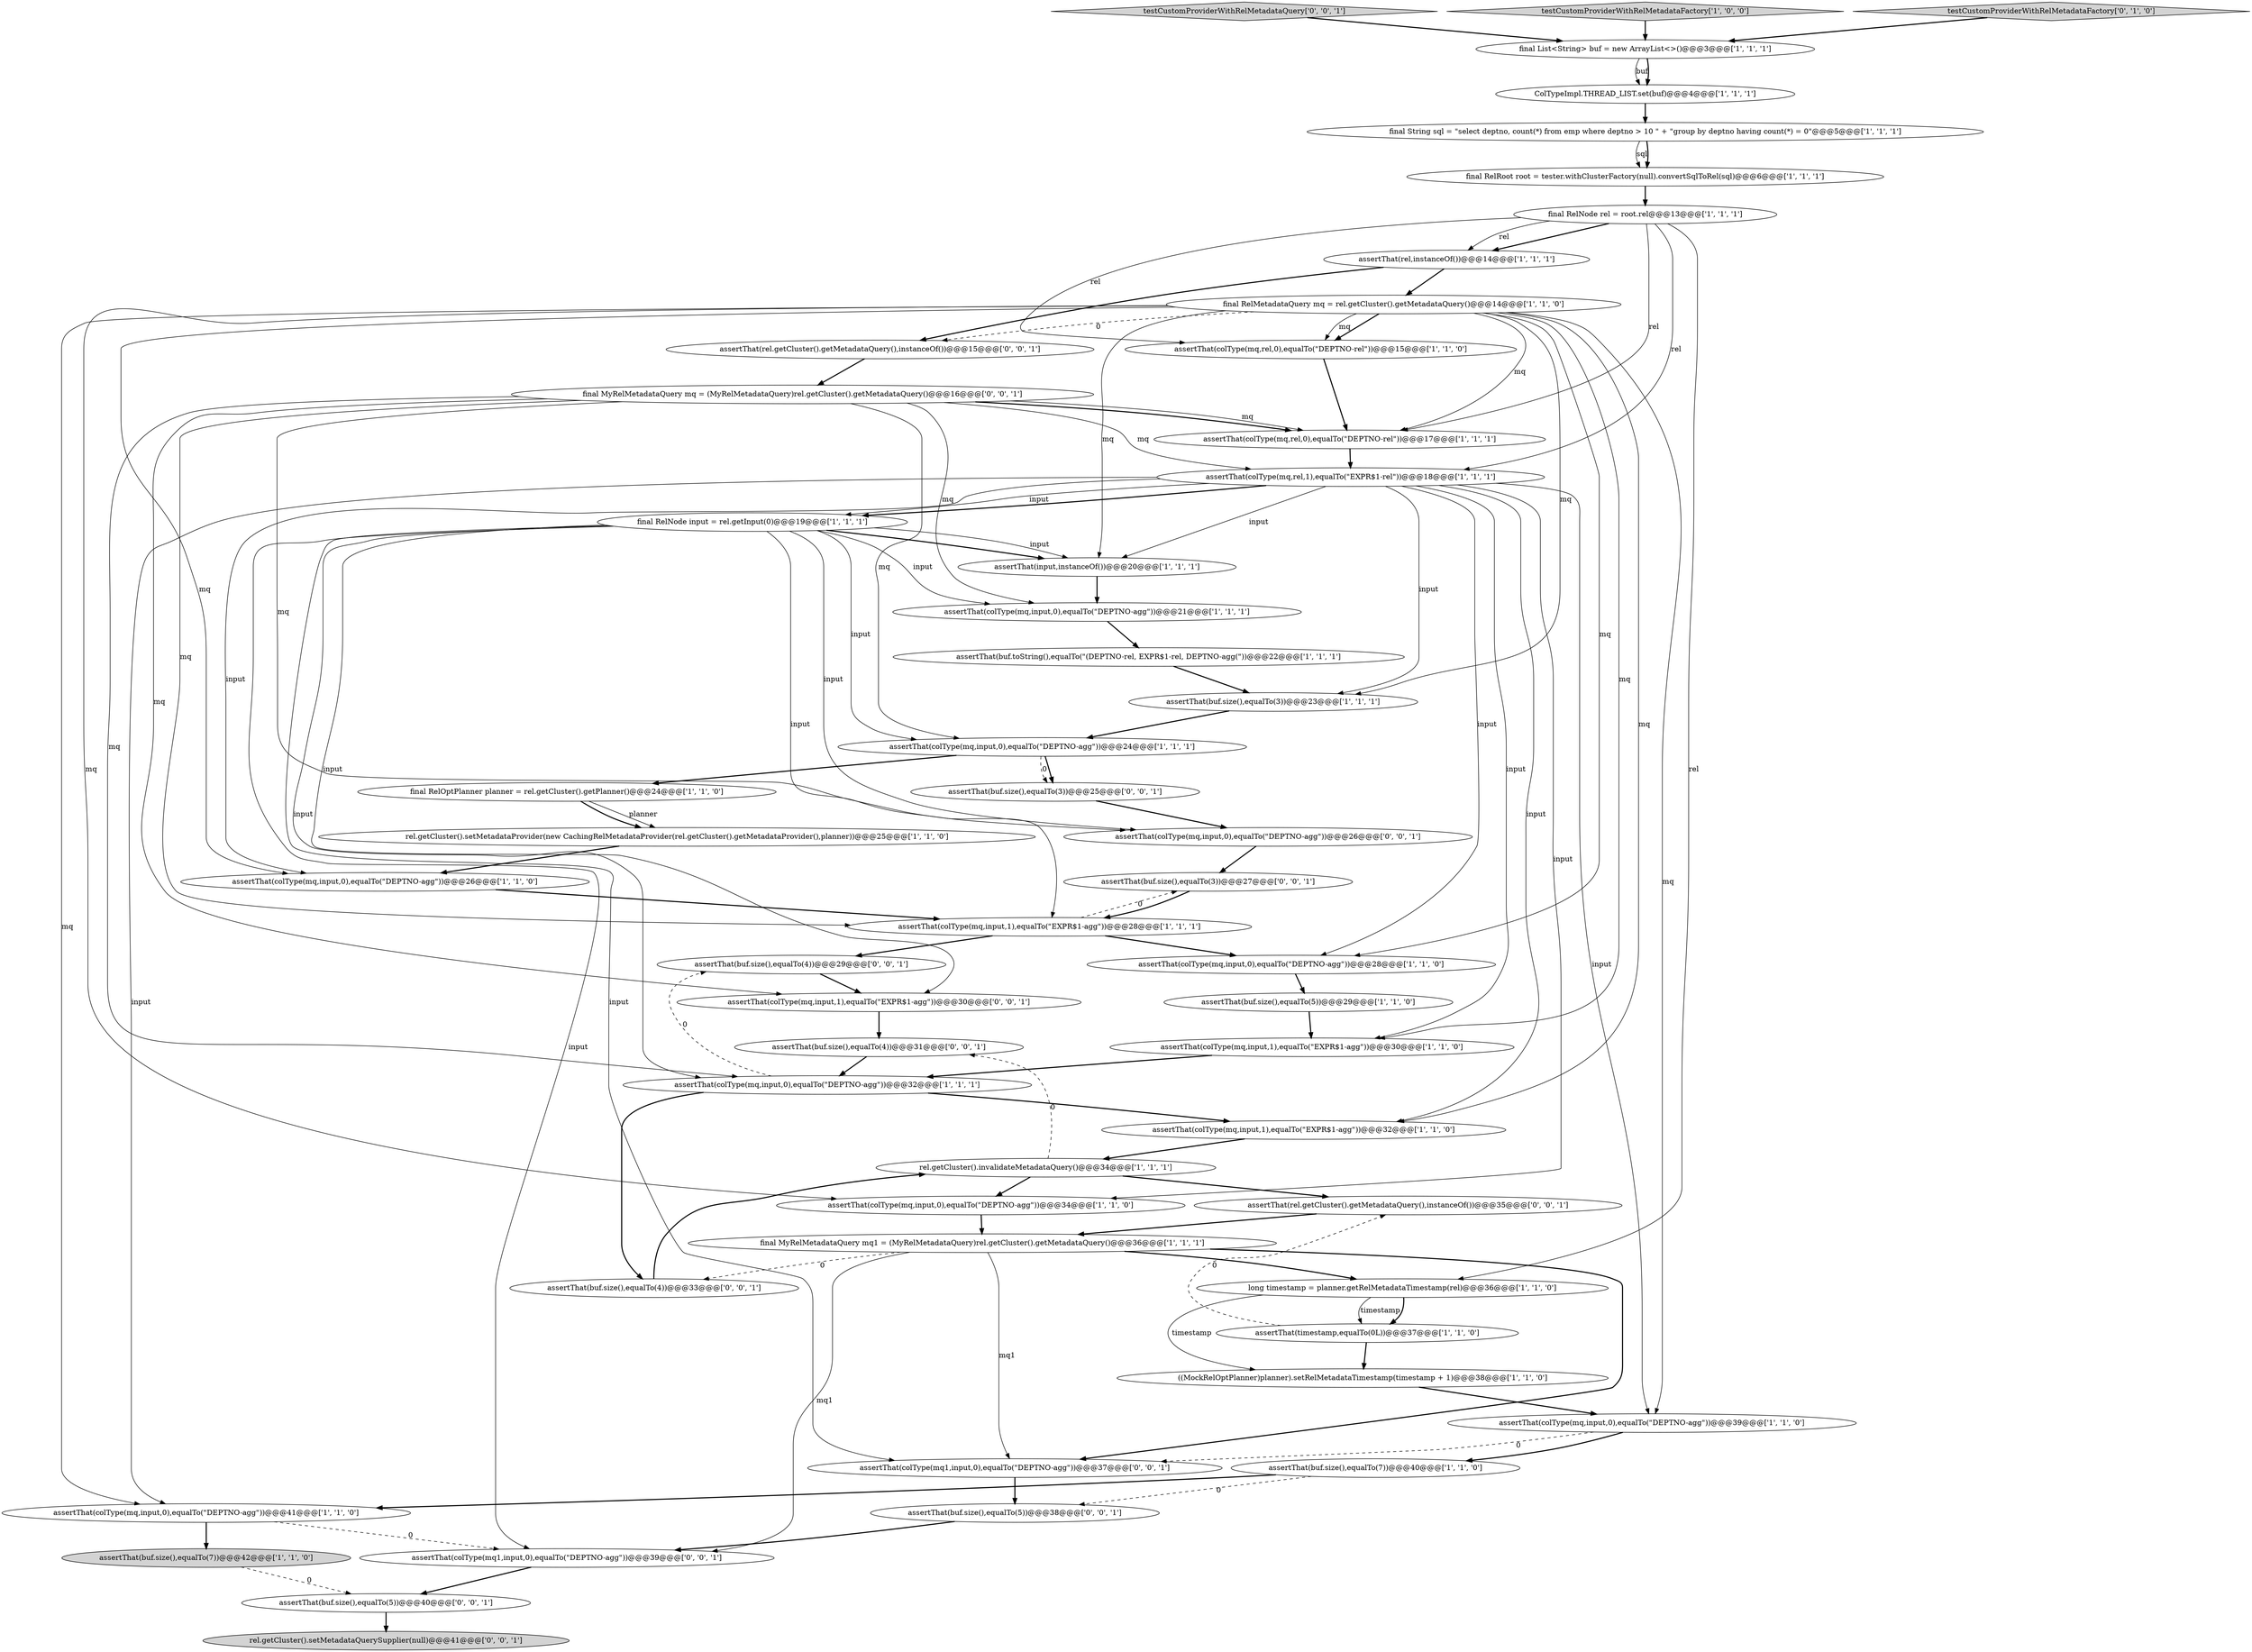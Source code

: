 digraph {
47 [style = filled, label = "assertThat(buf.size(),equalTo(5))@@@40@@@['0', '0', '1']", fillcolor = white, shape = ellipse image = "AAA0AAABBB3BBB"];
0 [style = filled, label = "ColTypeImpl.THREAD_LIST.set(buf)@@@4@@@['1', '1', '1']", fillcolor = white, shape = ellipse image = "AAA0AAABBB1BBB"];
33 [style = filled, label = "final RelRoot root = tester.withClusterFactory(null).convertSqlToRel(sql)@@@6@@@['1', '1', '1']", fillcolor = white, shape = ellipse image = "AAA0AAABBB1BBB"];
30 [style = filled, label = "assertThat(colType(mq,input,0),equalTo(\"DEPTNO-agg\"))@@@24@@@['1', '1', '1']", fillcolor = white, shape = ellipse image = "AAA0AAABBB1BBB"];
51 [style = filled, label = "final MyRelMetadataQuery mq = (MyRelMetadataQuery)rel.getCluster().getMetadataQuery()@@@16@@@['0', '0', '1']", fillcolor = white, shape = ellipse image = "AAA0AAABBB3BBB"];
52 [style = filled, label = "assertThat(buf.size(),equalTo(3))@@@27@@@['0', '0', '1']", fillcolor = white, shape = ellipse image = "AAA0AAABBB3BBB"];
21 [style = filled, label = "assertThat(colType(mq,input,0),equalTo(\"DEPTNO-agg\"))@@@39@@@['1', '1', '0']", fillcolor = white, shape = ellipse image = "AAA0AAABBB1BBB"];
20 [style = filled, label = "assertThat(colType(mq,input,1),equalTo(\"EXPR$1-agg\"))@@@32@@@['1', '1', '0']", fillcolor = white, shape = ellipse image = "AAA0AAABBB1BBB"];
26 [style = filled, label = "assertThat(colType(mq,input,0),equalTo(\"DEPTNO-agg\"))@@@32@@@['1', '1', '1']", fillcolor = white, shape = ellipse image = "AAA0AAABBB1BBB"];
10 [style = filled, label = "assertThat(timestamp,equalTo(0L))@@@37@@@['1', '1', '0']", fillcolor = white, shape = ellipse image = "AAA0AAABBB1BBB"];
4 [style = filled, label = "assertThat(buf.size(),equalTo(7))@@@40@@@['1', '1', '0']", fillcolor = white, shape = ellipse image = "AAA0AAABBB1BBB"];
16 [style = filled, label = "assertThat(colType(mq,input,1),equalTo(\"EXPR$1-agg\"))@@@28@@@['1', '1', '1']", fillcolor = white, shape = ellipse image = "AAA0AAABBB1BBB"];
7 [style = filled, label = "rel.getCluster().setMetadataProvider(new CachingRelMetadataProvider(rel.getCluster().getMetadataProvider(),planner))@@@25@@@['1', '1', '0']", fillcolor = white, shape = ellipse image = "AAA0AAABBB1BBB"];
27 [style = filled, label = "assertThat(colType(mq,input,0),equalTo(\"DEPTNO-agg\"))@@@26@@@['1', '1', '0']", fillcolor = white, shape = ellipse image = "AAA0AAABBB1BBB"];
40 [style = filled, label = "assertThat(buf.size(),equalTo(4))@@@33@@@['0', '0', '1']", fillcolor = white, shape = ellipse image = "AAA0AAABBB3BBB"];
19 [style = filled, label = "final RelMetadataQuery mq = rel.getCluster().getMetadataQuery()@@@14@@@['1', '1', '0']", fillcolor = white, shape = ellipse image = "AAA0AAABBB1BBB"];
49 [style = filled, label = "testCustomProviderWithRelMetadataQuery['0', '0', '1']", fillcolor = lightgray, shape = diamond image = "AAA0AAABBB3BBB"];
38 [style = filled, label = "assertThat(buf.size(),equalTo(4))@@@31@@@['0', '0', '1']", fillcolor = white, shape = ellipse image = "AAA0AAABBB3BBB"];
34 [style = filled, label = "assertThat(buf.size(),equalTo(3))@@@23@@@['1', '1', '1']", fillcolor = white, shape = ellipse image = "AAA0AAABBB1BBB"];
11 [style = filled, label = "assertThat(buf.size(),equalTo(5))@@@29@@@['1', '1', '0']", fillcolor = white, shape = ellipse image = "AAA0AAABBB1BBB"];
46 [style = filled, label = "assertThat(colType(mq1,input,0),equalTo(\"DEPTNO-agg\"))@@@39@@@['0', '0', '1']", fillcolor = white, shape = ellipse image = "AAA0AAABBB3BBB"];
2 [style = filled, label = "final RelNode input = rel.getInput(0)@@@19@@@['1', '1', '1']", fillcolor = white, shape = ellipse image = "AAA0AAABBB1BBB"];
15 [style = filled, label = "assertThat(rel,instanceOf())@@@14@@@['1', '1', '1']", fillcolor = white, shape = ellipse image = "AAA0AAABBB1BBB"];
24 [style = filled, label = "final String sql = \"select deptno, count(*) from emp where deptno > 10 \" + \"group by deptno having count(*) = 0\"@@@5@@@['1', '1', '1']", fillcolor = white, shape = ellipse image = "AAA0AAABBB1BBB"];
3 [style = filled, label = "assertThat(colType(mq,input,0),equalTo(\"DEPTNO-agg\"))@@@21@@@['1', '1', '1']", fillcolor = white, shape = ellipse image = "AAA0AAABBB1BBB"];
25 [style = filled, label = "final MyRelMetadataQuery mq1 = (MyRelMetadataQuery)rel.getCluster().getMetadataQuery()@@@36@@@['1', '1', '1']", fillcolor = white, shape = ellipse image = "AAA0AAABBB1BBB"];
28 [style = filled, label = "assertThat(colType(mq,input,0),equalTo(\"DEPTNO-agg\"))@@@28@@@['1', '1', '0']", fillcolor = white, shape = ellipse image = "AAA0AAABBB1BBB"];
42 [style = filled, label = "assertThat(buf.size(),equalTo(3))@@@25@@@['0', '0', '1']", fillcolor = white, shape = ellipse image = "AAA0AAABBB3BBB"];
14 [style = filled, label = "assertThat(colType(mq,input,0),equalTo(\"DEPTNO-agg\"))@@@34@@@['1', '1', '0']", fillcolor = white, shape = ellipse image = "AAA0AAABBB1BBB"];
5 [style = filled, label = "assertThat(colType(mq,input,0),equalTo(\"DEPTNO-agg\"))@@@41@@@['1', '1', '0']", fillcolor = white, shape = ellipse image = "AAA0AAABBB1BBB"];
22 [style = filled, label = "assertThat(buf.toString(),equalTo(\"(DEPTNO-rel, EXPR$1-rel, DEPTNO-agg(\"))@@@22@@@['1', '1', '1']", fillcolor = white, shape = ellipse image = "AAA0AAABBB1BBB"];
29 [style = filled, label = "assertThat(colType(mq,rel,1),equalTo(\"EXPR$1-rel\"))@@@18@@@['1', '1', '1']", fillcolor = white, shape = ellipse image = "AAA0AAABBB1BBB"];
37 [style = filled, label = "assertThat(colType(mq,input,0),equalTo(\"DEPTNO-agg\"))@@@26@@@['0', '0', '1']", fillcolor = white, shape = ellipse image = "AAA0AAABBB3BBB"];
12 [style = filled, label = "final RelNode rel = root.rel@@@13@@@['1', '1', '1']", fillcolor = white, shape = ellipse image = "AAA0AAABBB1BBB"];
39 [style = filled, label = "rel.getCluster().setMetadataQuerySupplier(null)@@@41@@@['0', '0', '1']", fillcolor = lightgray, shape = ellipse image = "AAA0AAABBB3BBB"];
48 [style = filled, label = "assertThat(buf.size(),equalTo(5))@@@38@@@['0', '0', '1']", fillcolor = white, shape = ellipse image = "AAA0AAABBB3BBB"];
32 [style = filled, label = "assertThat(colType(mq,rel,0),equalTo(\"DEPTNO-rel\"))@@@15@@@['1', '1', '0']", fillcolor = white, shape = ellipse image = "AAA0AAABBB1BBB"];
43 [style = filled, label = "assertThat(rel.getCluster().getMetadataQuery(),instanceOf())@@@15@@@['0', '0', '1']", fillcolor = white, shape = ellipse image = "AAA0AAABBB3BBB"];
31 [style = filled, label = "long timestamp = planner.getRelMetadataTimestamp(rel)@@@36@@@['1', '1', '0']", fillcolor = white, shape = ellipse image = "AAA0AAABBB1BBB"];
13 [style = filled, label = "final RelOptPlanner planner = rel.getCluster().getPlanner()@@@24@@@['1', '1', '0']", fillcolor = white, shape = ellipse image = "AAA0AAABBB1BBB"];
23 [style = filled, label = "final List<String> buf = new ArrayList<>()@@@3@@@['1', '1', '1']", fillcolor = white, shape = ellipse image = "AAA0AAABBB1BBB"];
6 [style = filled, label = "rel.getCluster().invalidateMetadataQuery()@@@34@@@['1', '1', '1']", fillcolor = white, shape = ellipse image = "AAA0AAABBB1BBB"];
44 [style = filled, label = "assertThat(buf.size(),equalTo(4))@@@29@@@['0', '0', '1']", fillcolor = white, shape = ellipse image = "AAA0AAABBB3BBB"];
45 [style = filled, label = "assertThat(colType(mq1,input,0),equalTo(\"DEPTNO-agg\"))@@@37@@@['0', '0', '1']", fillcolor = white, shape = ellipse image = "AAA0AAABBB3BBB"];
1 [style = filled, label = "((MockRelOptPlanner)planner).setRelMetadataTimestamp(timestamp + 1)@@@38@@@['1', '1', '0']", fillcolor = white, shape = ellipse image = "AAA0AAABBB1BBB"];
50 [style = filled, label = "assertThat(colType(mq,input,1),equalTo(\"EXPR$1-agg\"))@@@30@@@['0', '0', '1']", fillcolor = white, shape = ellipse image = "AAA0AAABBB3BBB"];
18 [style = filled, label = "assertThat(colType(mq,rel,0),equalTo(\"DEPTNO-rel\"))@@@17@@@['1', '1', '1']", fillcolor = white, shape = ellipse image = "AAA0AAABBB1BBB"];
9 [style = filled, label = "testCustomProviderWithRelMetadataFactory['1', '0', '0']", fillcolor = lightgray, shape = diamond image = "AAA0AAABBB1BBB"];
41 [style = filled, label = "assertThat(rel.getCluster().getMetadataQuery(),instanceOf())@@@35@@@['0', '0', '1']", fillcolor = white, shape = ellipse image = "AAA0AAABBB3BBB"];
8 [style = filled, label = "assertThat(colType(mq,input,1),equalTo(\"EXPR$1-agg\"))@@@30@@@['1', '1', '0']", fillcolor = white, shape = ellipse image = "AAA0AAABBB1BBB"];
35 [style = filled, label = "assertThat(buf.size(),equalTo(7))@@@42@@@['1', '1', '0']", fillcolor = lightgray, shape = ellipse image = "AAA0AAABBB1BBB"];
17 [style = filled, label = "assertThat(input,instanceOf())@@@20@@@['1', '1', '1']", fillcolor = white, shape = ellipse image = "AAA0AAABBB1BBB"];
36 [style = filled, label = "testCustomProviderWithRelMetadataFactory['0', '1', '0']", fillcolor = lightgray, shape = diamond image = "AAA0AAABBB2BBB"];
2->16 [style = solid, label="input"];
29->21 [style = solid, label="input"];
14->25 [style = bold, label=""];
2->17 [style = solid, label="input"];
30->13 [style = bold, label=""];
40->6 [style = bold, label=""];
25->45 [style = bold, label=""];
2->46 [style = solid, label="input"];
6->38 [style = dashed, label="0"];
26->40 [style = bold, label=""];
45->48 [style = bold, label=""];
29->14 [style = solid, label="input"];
25->31 [style = bold, label=""];
10->41 [style = dashed, label="0"];
29->2 [style = bold, label=""];
25->46 [style = solid, label="mq1"];
5->46 [style = dashed, label="0"];
1->21 [style = bold, label=""];
0->24 [style = bold, label=""];
6->41 [style = bold, label=""];
29->28 [style = solid, label="input"];
2->50 [style = solid, label="input"];
38->26 [style = bold, label=""];
32->18 [style = bold, label=""];
51->37 [style = solid, label="mq"];
51->16 [style = solid, label="mq"];
31->10 [style = solid, label="timestamp"];
29->8 [style = solid, label="input"];
24->33 [style = solid, label="sql"];
30->42 [style = bold, label=""];
43->51 [style = bold, label=""];
19->20 [style = solid, label="mq"];
25->40 [style = dashed, label="0"];
44->50 [style = bold, label=""];
47->39 [style = bold, label=""];
27->16 [style = bold, label=""];
26->44 [style = dashed, label="0"];
21->45 [style = dashed, label="0"];
13->7 [style = solid, label="planner"];
19->8 [style = solid, label="mq"];
51->18 [style = bold, label=""];
11->8 [style = bold, label=""];
12->32 [style = solid, label="rel"];
10->1 [style = bold, label=""];
51->26 [style = solid, label="mq"];
26->20 [style = bold, label=""];
19->17 [style = solid, label="mq"];
21->4 [style = bold, label=""];
2->45 [style = solid, label="input"];
2->17 [style = bold, label=""];
42->37 [style = bold, label=""];
16->52 [style = dashed, label="0"];
12->31 [style = solid, label="rel"];
2->37 [style = solid, label="input"];
19->14 [style = solid, label="mq"];
12->15 [style = solid, label="rel"];
51->18 [style = solid, label="mq"];
19->34 [style = solid, label="mq"];
23->0 [style = solid, label="buf"];
25->45 [style = solid, label="mq1"];
51->50 [style = solid, label="mq"];
49->23 [style = bold, label=""];
33->12 [style = bold, label=""];
15->19 [style = bold, label=""];
23->0 [style = bold, label=""];
31->1 [style = solid, label="timestamp"];
48->46 [style = bold, label=""];
24->33 [style = bold, label=""];
2->26 [style = solid, label="input"];
30->42 [style = dashed, label="0"];
19->32 [style = bold, label=""];
51->29 [style = solid, label="mq"];
52->16 [style = bold, label=""];
16->44 [style = bold, label=""];
31->10 [style = bold, label=""];
2->3 [style = solid, label="input"];
15->43 [style = bold, label=""];
17->3 [style = bold, label=""];
37->52 [style = bold, label=""];
29->34 [style = solid, label="input"];
51->30 [style = solid, label="mq"];
51->3 [style = solid, label="mq"];
4->48 [style = dashed, label="0"];
19->32 [style = solid, label="mq"];
4->5 [style = bold, label=""];
19->28 [style = solid, label="mq"];
5->35 [style = bold, label=""];
19->27 [style = solid, label="mq"];
19->18 [style = solid, label="mq"];
29->20 [style = solid, label="input"];
19->5 [style = solid, label="mq"];
35->47 [style = dashed, label="0"];
28->11 [style = bold, label=""];
12->15 [style = bold, label=""];
29->27 [style = solid, label="input"];
29->17 [style = solid, label="input"];
12->18 [style = solid, label="rel"];
20->6 [style = bold, label=""];
2->30 [style = solid, label="input"];
3->22 [style = bold, label=""];
46->47 [style = bold, label=""];
34->30 [style = bold, label=""];
12->29 [style = solid, label="rel"];
6->14 [style = bold, label=""];
9->23 [style = bold, label=""];
29->5 [style = solid, label="input"];
18->29 [style = bold, label=""];
16->28 [style = bold, label=""];
36->23 [style = bold, label=""];
50->38 [style = bold, label=""];
13->7 [style = bold, label=""];
19->43 [style = dashed, label="0"];
19->21 [style = solid, label="mq"];
22->34 [style = bold, label=""];
7->27 [style = bold, label=""];
41->25 [style = bold, label=""];
29->2 [style = solid, label="input"];
8->26 [style = bold, label=""];
}
